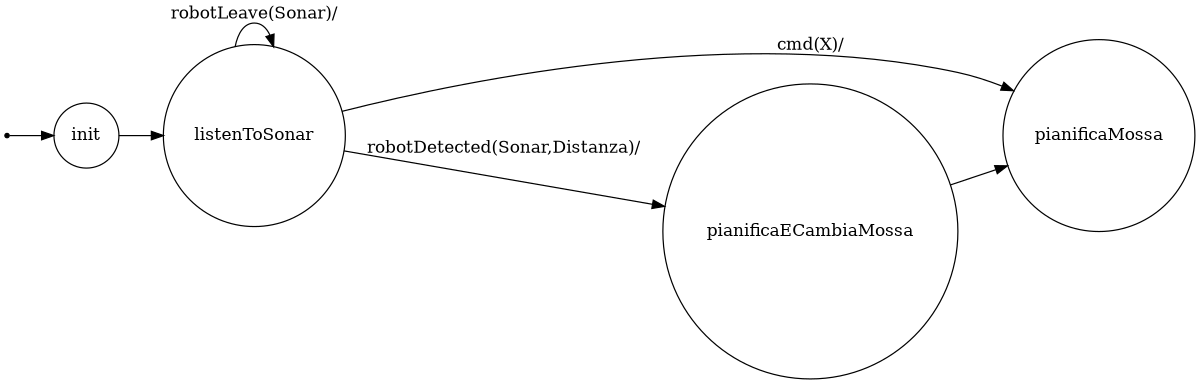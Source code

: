 /*
*
* A GraphViz DOT FSM description 
* Please use a GraphViz visualizer (like http://www.webgraphviz.com)
* 
* Generated by AM,NC,RM
*  
*/
 
digraph finite_state_machine {
  	rankdir=LR;
  	size="8,5"
  	node [shape = point]; iniziale;
  	node [shape = doublecircle]; 
  	node [shape = circle];
  	iniziale -> init [label = ""];
  	
  	
  	init -> listenToSonar [ label = ""];
  	
  	listenToSonar -> listenToSonar [ label = "robotLeave(Sonar)/"];
  	listenToSonar -> pianificaMossa [ label = "cmd(X)/"];
  	listenToSonar -> pianificaECambiaMossa [ label = "robotDetected(Sonar,Distanza)/"];
  	
  	pianificaECambiaMossa -> pianificaMossa [ label = ""];
}